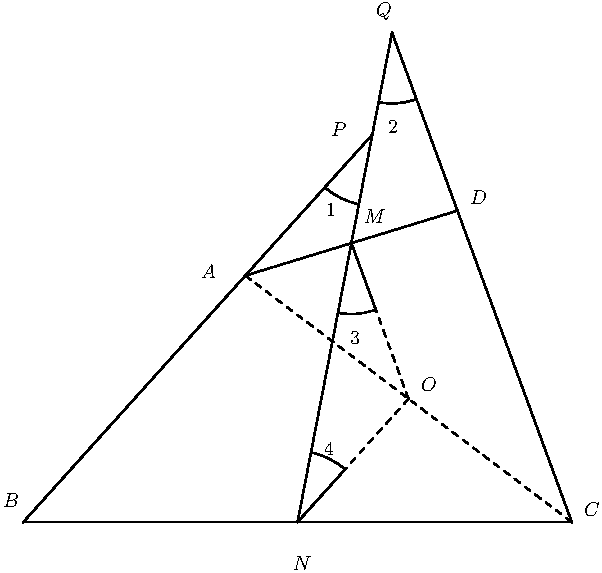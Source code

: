  /* Geogebra to Asymptote conversion, documentation at artofproblemsolving.com/Wiki go to User:Azjps/geogebra */
import graph; size(10.24890957704263cm); 
real labelscalefactor = 0.5; /* changes label-to-point distance */
pen dps = linewidth(0.7) + fontsize(10); defaultpen(dps); /* default pen style */ 
pen dotstyle = black; /* point style */ 
real xmin = -5.04379236948107, xmax = 5.20511720756156, ymin = -4.881410463971459, ymax = 5.057448067042991;  /* image dimensions */


draw(arc((0.5453115233264648,2.8257399625359696),0.5167517433803006,-132.0112388551609,-100.92267345147039)--(0.5453115233264648,2.8257399625359696)--cycle, linewidth(0.8)); 
draw(arc((0.6889282913026665,3.5699451062032765),0.5167517433803006,-100.92267345147037,-69.83410804777986)--(0.6889282913026665,3.5699451062032765)--cycle, linewidth(0.8)); 
draw(arc((0.3925741155891874,2.0342727399388982),0.5167517433803006,-100.92267345147037,-69.83410804777984)--(0.3925741155891874,2.0342727399388982)--cycle, linewidth(0.8)); 
draw(arc((0.,0.),0.5167517433803006,47.988761144839124,79.07732654852963)--(0.,0.)--cycle, linewidth(0.8)); 
 /* draw figures */
draw((-0.3808277640612261,1.7975637368511108)--(-2.,0.), linewidth(0.8)); 
draw((2.,0.)--(1.165975995239601,2.2709817430266854), linewidth(0.8)); 
draw((-0.3808277640612261,1.7975637368511108)--(1.165975995239601,2.2709817430266854), linewidth(0.8)); 
draw((-2.,0.)--(2.,0.), linewidth(0.8)); 
draw((-0.3808277640612261,1.7975637368511108)--(0.5453115233264648,2.8257399625359696), linewidth(0.8)); 
draw((0.6889282913026665,3.5699451062032765)--(0.,0.), linewidth(0.8)); 
draw((0.6889282913026665,3.5699451062032765)--(1.165975995239601,2.2709817430266854), linewidth(0.8)); 
draw((-0.3808277640612261,1.7975637368511108)--(2.,0.), linewidth(0.8) + linetype("4 4")); 
draw((0.3925741155891874,2.0342727399388982)--(0.8095861179693872,0.8987818684255555), linewidth(0.8) + linetype("4 4")); 
draw((0.8095861179693872,0.8987818684255555)--(0.,0.), linewidth(0.8) + linetype("4 4")); 
 /* dots and labels */
dot((-0.3808277640612261,1.7975637368511108),linewidth(1.pt) + dotstyle); 
label("$A$", (-0.7203027831992206,1.7674619675217424), NE * labelscalefactor); 
dot((-2.,0.),linewidth(1.pt) + dotstyle); 
label("$B$", (-2.1672076646640623,0.09663133059210362), NE * labelscalefactor); 
dot((2.,0.),linewidth(1.pt) + dotstyle); 
label("$C$", (2.070156631054403,0.027731098141396855), NE * labelscalefactor); 
dot((1.165975995239601,2.2709817430266854),linewidth(1.pt) + dotstyle); 
label("$D$", (1.243353841645922,2.30143876901472), NE * labelscalefactor); 
dot((0.3925741155891874,2.0342727399388982),linewidth(1.pt) + dotstyle); 
label("$M$", (0.4682262265754709,2.1636383041133063), NE * labelscalefactor); 
dot((0.,0.),linewidth(1.pt) + dotstyle); 
label("$N$", (-0.048525516804829756,-0.36844523845016697), NE * labelscalefactor); 
dot((0.5453115233264648,2.8257399625359696),linewidth(1.pt) + dotstyle); 
label("$P$", (0.22707541299799727,2.800965454282344), NE * labelscalefactor); 
dot((0.6889282913026665,3.5699451062032765),linewidth(1.pt) + dotstyle); 
label("$Q$", (0.5543515171388543,3.6449933018035017), NE * labelscalefactor); 
label("1", (0.1926252967726439,2.2153134784513364), NE * labelscalefactor); 
label("2", (0.6404768077022378,2.8181905123950206), NE * labelscalefactor); 
dot((0.8095861179693872,0.8987818684255555),linewidth(1.pt) + dotstyle); 
label("$O$", (0.8816276212797114,0.9406591781132614), NE * labelscalefactor); 
label("3", (0.3648758778994108,1.285160340366795), NE * labelscalefactor); 
label("4", (0.1754002386599672,0.47558260907099076), NE * labelscalefactor); 
clip((xmin,ymin)--(xmin,ymax)--(xmax,ymax)--(xmax,ymin)--cycle); 
 /* end of picture */